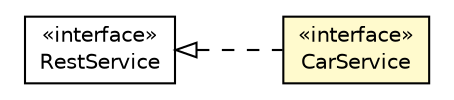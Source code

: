 #!/usr/local/bin/dot
#
# Class diagram 
# Generated by UMLGraph version R5_6-24-gf6e263 (http://www.umlgraph.org/)
#

digraph G {
	edge [fontname="Helvetica",fontsize=10,labelfontname="Helvetica",labelfontsize=10];
	node [fontname="Helvetica",fontsize=10,shape=plaintext];
	nodesep=0.25;
	ranksep=0.5;
	rankdir=LR;
	// com.gwtplatform.dispatch.shared.rest.RestService
	c120574 [label=<<table title="com.gwtplatform.dispatch.shared.rest.RestService" border="0" cellborder="1" cellspacing="0" cellpadding="2" port="p" href="../../../dispatch/shared/rest/RestService.html">
		<tr><td><table border="0" cellspacing="0" cellpadding="1">
<tr><td align="center" balign="center"> &#171;interface&#187; </td></tr>
<tr><td align="center" balign="center"> RestService </td></tr>
		</table></td></tr>
		</table>>, URL="../../../dispatch/shared/rest/RestService.html", fontname="Helvetica", fontcolor="black", fontsize=10.0];
	// com.gwtplatform.carstore.client.rest.CarService
	c120758 [label=<<table title="com.gwtplatform.carstore.client.rest.CarService" border="0" cellborder="1" cellspacing="0" cellpadding="2" port="p" bgcolor="lemonChiffon" href="./CarService.html">
		<tr><td><table border="0" cellspacing="0" cellpadding="1">
<tr><td align="center" balign="center"> &#171;interface&#187; </td></tr>
<tr><td align="center" balign="center"> CarService </td></tr>
		</table></td></tr>
		</table>>, URL="./CarService.html", fontname="Helvetica", fontcolor="black", fontsize=10.0];
	//com.gwtplatform.carstore.client.rest.CarService implements com.gwtplatform.dispatch.shared.rest.RestService
	c120574:p -> c120758:p [dir=back,arrowtail=empty,style=dashed];
}

